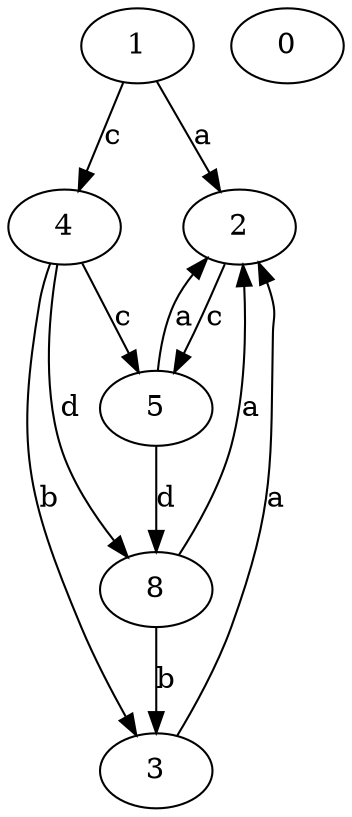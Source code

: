 strict digraph  {
1;
2;
3;
0;
4;
5;
8;
1 -> 2  [label=a];
1 -> 4  [label=c];
2 -> 5  [label=c];
3 -> 2  [label=a];
4 -> 3  [label=b];
4 -> 5  [label=c];
4 -> 8  [label=d];
5 -> 2  [label=a];
5 -> 8  [label=d];
8 -> 2  [label=a];
8 -> 3  [label=b];
}
